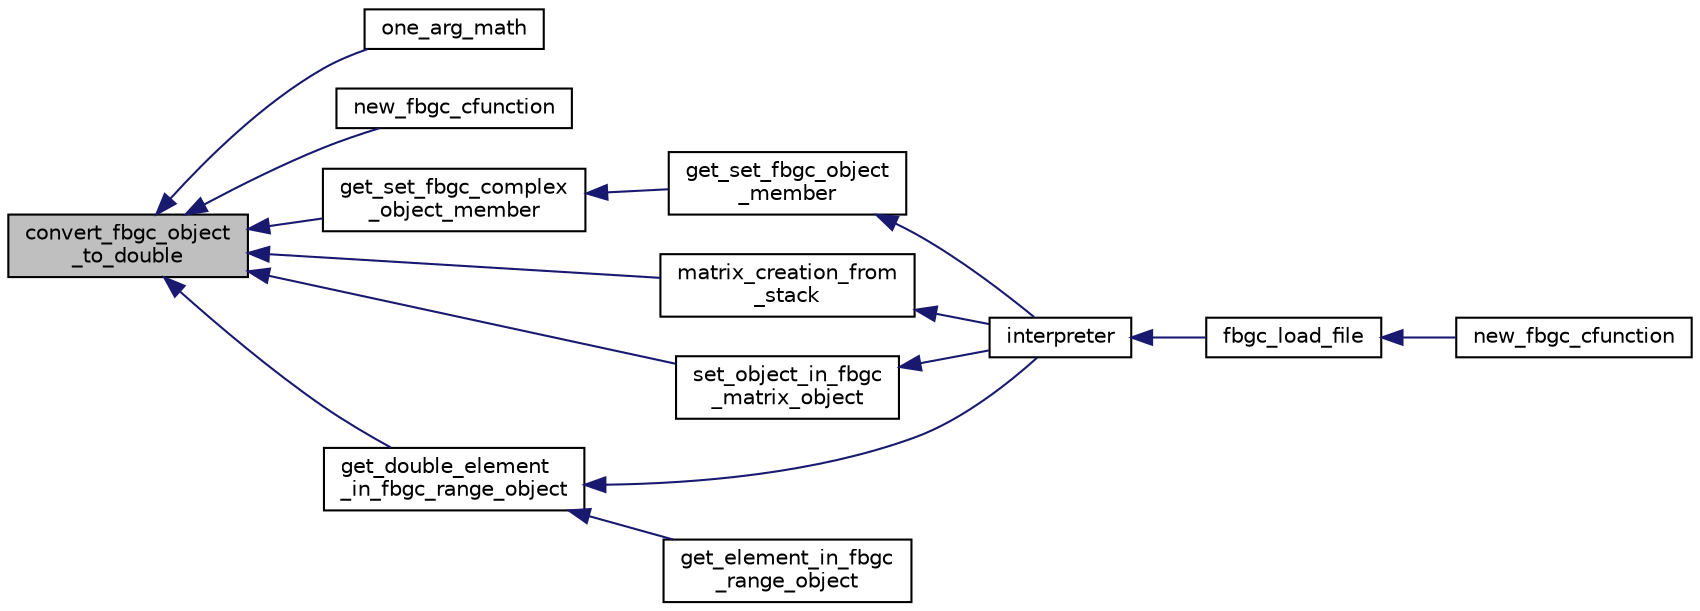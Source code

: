 digraph "convert_fbgc_object_to_double"
{
  edge [fontname="Helvetica",fontsize="10",labelfontname="Helvetica",labelfontsize="10"];
  node [fontname="Helvetica",fontsize="10",shape=record];
  rankdir="LR";
  Node13 [label="convert_fbgc_object\l_to_double",height=0.2,width=0.4,color="black", fillcolor="grey75", style="filled", fontcolor="black"];
  Node13 -> Node14 [dir="back",color="midnightblue",fontsize="10",style="solid",fontname="Helvetica"];
  Node14 [label="one_arg_math",height=0.2,width=0.4,color="black", fillcolor="white", style="filled",URL="$fbgc__math_8c.html#aa6e10b1ad6ff2f812aec975bf195c447"];
  Node13 -> Node15 [dir="back",color="midnightblue",fontsize="10",style="solid",fontname="Helvetica"];
  Node15 [label="new_fbgc_cfunction",height=0.2,width=0.4,color="black", fillcolor="white", style="filled",URL="$fbgc__math_8c.html#a5961f35a1081f12e716de9fe5351dd93"];
  Node13 -> Node16 [dir="back",color="midnightblue",fontsize="10",style="solid",fontname="Helvetica"];
  Node16 [label="get_set_fbgc_complex\l_object_member",height=0.2,width=0.4,color="black", fillcolor="white", style="filled",URL="$complex__object_8h.html#ac8bdb069f27acd1aa7143ed97fa21e7c"];
  Node16 -> Node17 [dir="back",color="midnightblue",fontsize="10",style="solid",fontname="Helvetica"];
  Node17 [label="get_set_fbgc_object\l_member",height=0.2,width=0.4,color="black", fillcolor="white", style="filled",URL="$fbgc__object_8h.html#a6b179b77e73ea2031e250652bb83c1cf"];
  Node17 -> Node18 [dir="back",color="midnightblue",fontsize="10",style="solid",fontname="Helvetica"];
  Node18 [label="interpreter",height=0.2,width=0.4,color="black", fillcolor="white", style="filled",URL="$interpreter_8h.html#acb0454b55a53dfb587644f66848a0646"];
  Node18 -> Node19 [dir="back",color="midnightblue",fontsize="10",style="solid",fontname="Helvetica"];
  Node19 [label="fbgc_load_file",height=0.2,width=0.4,color="black", fillcolor="white", style="filled",URL="$fbgc_8h.html#a2aeeff0403205e54bd0dd187e4337b4a"];
  Node19 -> Node20 [dir="back",color="midnightblue",fontsize="10",style="solid",fontname="Helvetica"];
  Node20 [label="new_fbgc_cfunction",height=0.2,width=0.4,color="black", fillcolor="white", style="filled",URL="$fbgc__stl_8c.html#a23883ffe16d0cfdc1f70f3c31b650d2c"];
  Node13 -> Node21 [dir="back",color="midnightblue",fontsize="10",style="solid",fontname="Helvetica"];
  Node21 [label="matrix_creation_from\l_stack",height=0.2,width=0.4,color="black", fillcolor="white", style="filled",URL="$matrix__object_8h.html#a4345ce34b5ddb080cccb6b385db33eda"];
  Node21 -> Node18 [dir="back",color="midnightblue",fontsize="10",style="solid",fontname="Helvetica"];
  Node13 -> Node22 [dir="back",color="midnightblue",fontsize="10",style="solid",fontname="Helvetica"];
  Node22 [label="set_object_in_fbgc\l_matrix_object",height=0.2,width=0.4,color="black", fillcolor="white", style="filled",URL="$matrix__object_8h.html#af8449277f3a9657627663beec19de337"];
  Node22 -> Node18 [dir="back",color="midnightblue",fontsize="10",style="solid",fontname="Helvetica"];
  Node13 -> Node23 [dir="back",color="midnightblue",fontsize="10",style="solid",fontname="Helvetica"];
  Node23 [label="get_double_element\l_in_fbgc_range_object",height=0.2,width=0.4,color="black", fillcolor="white", style="filled",URL="$range__object_8h.html#ae466c47ec6f542fe7597dd48add223d0"];
  Node23 -> Node18 [dir="back",color="midnightblue",fontsize="10",style="solid",fontname="Helvetica"];
  Node23 -> Node24 [dir="back",color="midnightblue",fontsize="10",style="solid",fontname="Helvetica"];
  Node24 [label="get_element_in_fbgc\l_range_object",height=0.2,width=0.4,color="black", fillcolor="white", style="filled",URL="$range__object_8h.html#a236d75fbc79e273b142dc77c9a3c39ce"];
}

